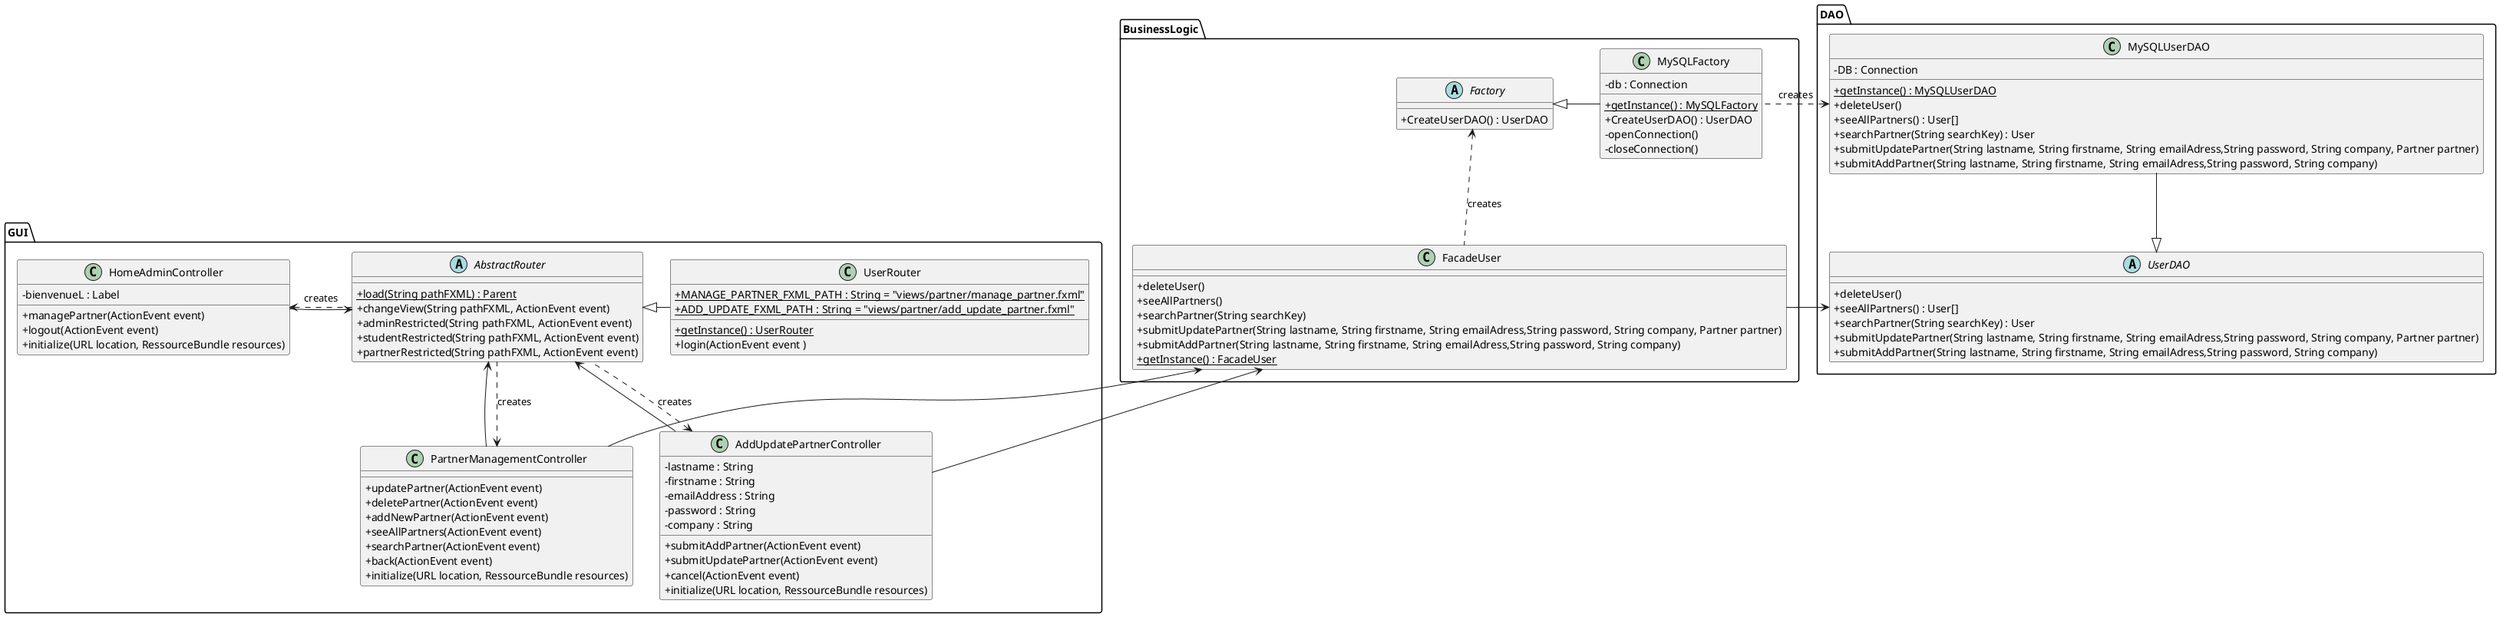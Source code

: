 @startuml
skinparam classAttributeIconSize 0

package GUI{
    abstract class AbstractRouter{
        + {static}  load(String pathFXML) : Parent
        + changeView(String pathFXML, ActionEvent event)
        + adminRestricted(String pathFXML, ActionEvent event)
        + studentRestricted(String pathFXML, ActionEvent event)
        + partnerRestricted(String pathFXML, ActionEvent event)
    }
    class HomeAdminController{
            - bienvenueL : Label
            + managePartner(ActionEvent event)
            + logout(ActionEvent event)
            + initialize(URL location, RessourceBundle resources)
        }
    class PartnerManagementController{
            + updatePartner(ActionEvent event)
            + deletePartner(ActionEvent event)
            + addNewPartner(ActionEvent event)
            + seeAllPartners(ActionEvent event)
            + searchPartner(ActionEvent event)
            + back(ActionEvent event)
            + initialize(URL location, RessourceBundle resources)

    }
    class AddUpdatePartnerController{
            - lastname : String
            - firstname : String
            - emailAddress : String
            - password : String
            - company : String

            + submitAddPartner(ActionEvent event)
            + submitUpdatePartner(ActionEvent event)
            + cancel(ActionEvent event)
            + initialize(URL location, RessourceBundle resources)
        }

    class UserRouter{
        + {static} MANAGE_PARTNER_FXML_PATH : String = "views/partner/manage_partner.fxml"
        + {static} ADD_UPDATE_FXML_PATH : String = "views/partner/add_update_partner.fxml"
        + {static} getInstance() : UserRouter
        + login(ActionEvent event )
    }

    AbstractRouter <|-right- UserRouter


    AbstractRouter <- HomeAdminController
    AbstractRouter <-- PartnerManagementController
    AbstractRouter <-- AddUpdatePartnerController

    PartnerManagementController <.. AbstractRouter : creates
    HomeAdminController <. AbstractRouter : creates
    AddUpdatePartnerController <.. AbstractRouter : creates




}
package BusinessLogic{
    class FacadeUser{
        + deleteUser()
        + seeAllPartners()
        + searchPartner(String searchKey)
        + submitUpdatePartner(String lastname, String firstname, String emailAdress,String password, String company, Partner partner)
        + submitAddPartner(String lastname, String firstname, String emailAdress,String password, String company)
        + {static} getInstance() : FacadeUser
    }

    abstract class Factory{
        + CreateUserDAO() : UserDAO
    }
    class MySQLFactory{
        - db : Connection
        + {static} getInstance() : MySQLFactory
        + CreateUserDAO() : UserDAO
        - openConnection()
        - closeConnection()
    }


    Factory <.. FacadeUser : creates
    Factory <|-left- MySQLFactory

    FacadeUser <-- PartnerManagementController
    FacadeUser <-- AddUpdatePartnerController



}

package DAO{

    abstract class UserDAO{
        + deleteUser()
        + seeAllPartners() : User[]
        + searchPartner(String searchKey) : User
        + submitUpdatePartner(String lastname, String firstname, String emailAdress,String password, String company, Partner partner)
        + submitAddPartner(String lastname, String firstname, String emailAdress,String password, String company)
    }

    class MySQLUserDAO{
        - DB : Connection
        + {static} getInstance() : MySQLUserDAO
        + deleteUser()
        + seeAllPartners() : User[]
        + searchPartner(String searchKey) : User
        + submitUpdatePartner(String lastname, String firstname, String emailAdress,String password, String company, Partner partner)
        + submitAddPartner(String lastname, String firstname, String emailAdress,String password, String company)

    }

    MySQLUserDAO --|> UserDAO
    MySQLUserDAO <.right. MySQLFactory : creates

    UserDAO <-right- FacadeUser
}



@enduml